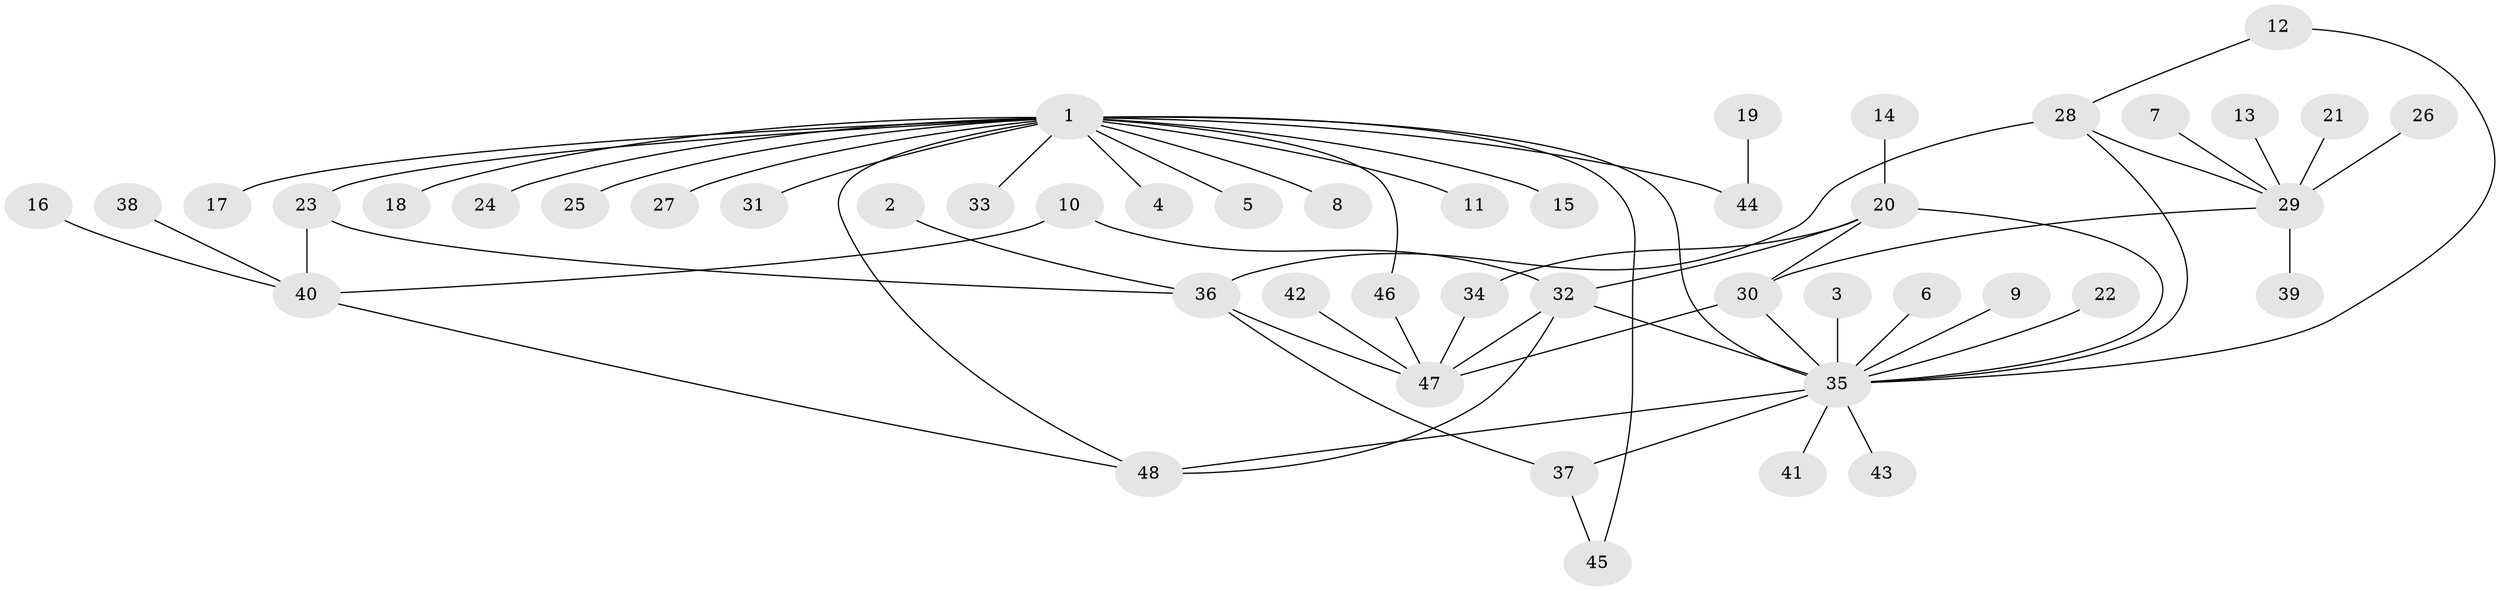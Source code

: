 // original degree distribution, {7: 0.03260869565217391, 14: 0.010869565217391304, 17: 0.010869565217391304, 5: 0.021739130434782608, 3: 0.07608695652173914, 6: 0.021739130434782608, 4: 0.05434782608695652, 1: 0.5652173913043478, 8: 0.010869565217391304, 2: 0.18478260869565216, 9: 0.010869565217391304}
// Generated by graph-tools (version 1.1) at 2025/26/03/09/25 03:26:04]
// undirected, 48 vertices, 62 edges
graph export_dot {
graph [start="1"]
  node [color=gray90,style=filled];
  1;
  2;
  3;
  4;
  5;
  6;
  7;
  8;
  9;
  10;
  11;
  12;
  13;
  14;
  15;
  16;
  17;
  18;
  19;
  20;
  21;
  22;
  23;
  24;
  25;
  26;
  27;
  28;
  29;
  30;
  31;
  32;
  33;
  34;
  35;
  36;
  37;
  38;
  39;
  40;
  41;
  42;
  43;
  44;
  45;
  46;
  47;
  48;
  1 -- 4 [weight=1.0];
  1 -- 5 [weight=1.0];
  1 -- 8 [weight=1.0];
  1 -- 11 [weight=1.0];
  1 -- 15 [weight=1.0];
  1 -- 17 [weight=1.0];
  1 -- 18 [weight=1.0];
  1 -- 23 [weight=1.0];
  1 -- 24 [weight=1.0];
  1 -- 25 [weight=1.0];
  1 -- 27 [weight=1.0];
  1 -- 31 [weight=1.0];
  1 -- 33 [weight=1.0];
  1 -- 35 [weight=1.0];
  1 -- 44 [weight=1.0];
  1 -- 45 [weight=1.0];
  1 -- 46 [weight=1.0];
  1 -- 48 [weight=1.0];
  2 -- 36 [weight=1.0];
  3 -- 35 [weight=1.0];
  6 -- 35 [weight=1.0];
  7 -- 29 [weight=1.0];
  9 -- 35 [weight=1.0];
  10 -- 32 [weight=1.0];
  10 -- 40 [weight=1.0];
  12 -- 28 [weight=1.0];
  12 -- 35 [weight=1.0];
  13 -- 29 [weight=1.0];
  14 -- 20 [weight=1.0];
  16 -- 40 [weight=1.0];
  19 -- 44 [weight=1.0];
  20 -- 30 [weight=1.0];
  20 -- 32 [weight=1.0];
  20 -- 34 [weight=1.0];
  20 -- 35 [weight=1.0];
  21 -- 29 [weight=1.0];
  22 -- 35 [weight=1.0];
  23 -- 36 [weight=1.0];
  23 -- 40 [weight=1.0];
  26 -- 29 [weight=1.0];
  28 -- 29 [weight=1.0];
  28 -- 35 [weight=1.0];
  28 -- 36 [weight=1.0];
  29 -- 30 [weight=1.0];
  29 -- 39 [weight=1.0];
  30 -- 35 [weight=2.0];
  30 -- 47 [weight=1.0];
  32 -- 35 [weight=1.0];
  32 -- 47 [weight=1.0];
  32 -- 48 [weight=1.0];
  34 -- 47 [weight=1.0];
  35 -- 37 [weight=1.0];
  35 -- 41 [weight=1.0];
  35 -- 43 [weight=1.0];
  35 -- 48 [weight=1.0];
  36 -- 37 [weight=1.0];
  36 -- 47 [weight=1.0];
  37 -- 45 [weight=1.0];
  38 -- 40 [weight=1.0];
  40 -- 48 [weight=1.0];
  42 -- 47 [weight=1.0];
  46 -- 47 [weight=1.0];
}
